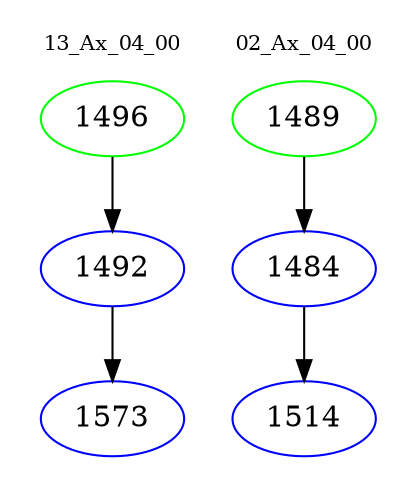 digraph{
subgraph cluster_0 {
color = white
label = "13_Ax_04_00";
fontsize=10;
T0_1496 [label="1496", color="green"]
T0_1496 -> T0_1492 [color="black"]
T0_1492 [label="1492", color="blue"]
T0_1492 -> T0_1573 [color="black"]
T0_1573 [label="1573", color="blue"]
}
subgraph cluster_1 {
color = white
label = "02_Ax_04_00";
fontsize=10;
T1_1489 [label="1489", color="green"]
T1_1489 -> T1_1484 [color="black"]
T1_1484 [label="1484", color="blue"]
T1_1484 -> T1_1514 [color="black"]
T1_1514 [label="1514", color="blue"]
}
}

